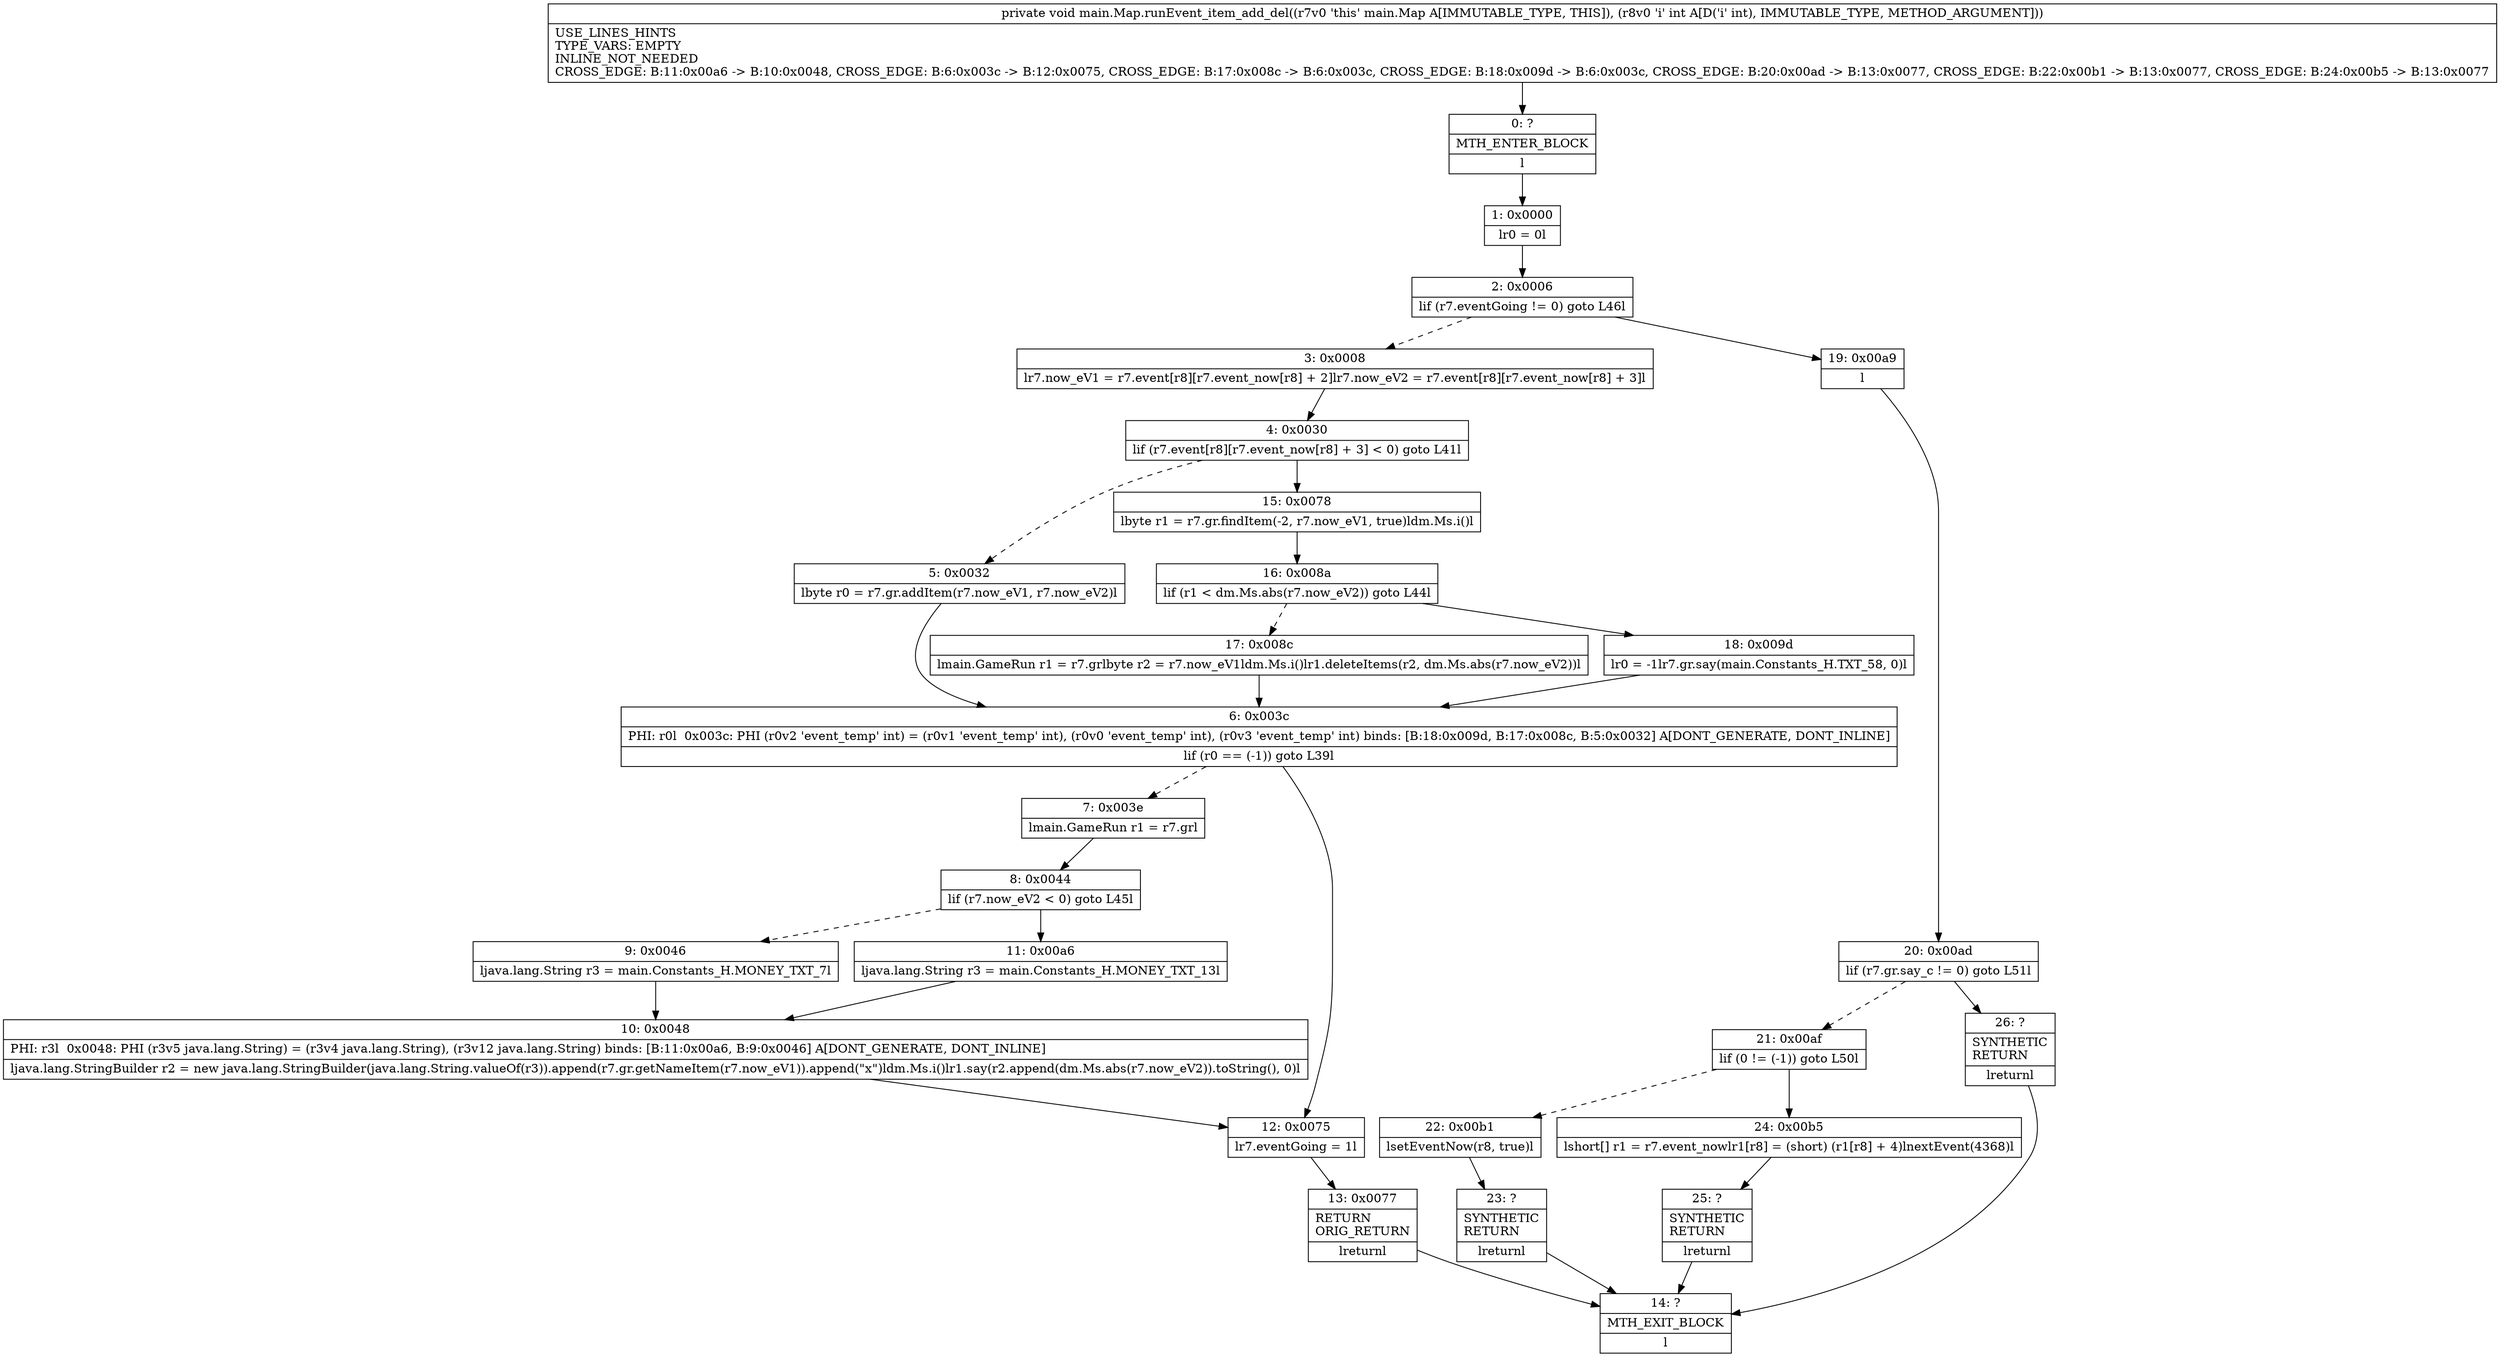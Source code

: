 digraph "CFG formain.Map.runEvent_item_add_del(I)V" {
Node_0 [shape=record,label="{0\:\ ?|MTH_ENTER_BLOCK\l|l}"];
Node_1 [shape=record,label="{1\:\ 0x0000|lr0 = 0l}"];
Node_2 [shape=record,label="{2\:\ 0x0006|lif (r7.eventGoing != 0) goto L46l}"];
Node_3 [shape=record,label="{3\:\ 0x0008|lr7.now_eV1 = r7.event[r8][r7.event_now[r8] + 2]lr7.now_eV2 = r7.event[r8][r7.event_now[r8] + 3]l}"];
Node_4 [shape=record,label="{4\:\ 0x0030|lif (r7.event[r8][r7.event_now[r8] + 3] \< 0) goto L41l}"];
Node_5 [shape=record,label="{5\:\ 0x0032|lbyte r0 = r7.gr.addItem(r7.now_eV1, r7.now_eV2)l}"];
Node_6 [shape=record,label="{6\:\ 0x003c|PHI: r0l  0x003c: PHI (r0v2 'event_temp' int) = (r0v1 'event_temp' int), (r0v0 'event_temp' int), (r0v3 'event_temp' int) binds: [B:18:0x009d, B:17:0x008c, B:5:0x0032] A[DONT_GENERATE, DONT_INLINE]\l|lif (r0 == (\-1)) goto L39l}"];
Node_7 [shape=record,label="{7\:\ 0x003e|lmain.GameRun r1 = r7.grl}"];
Node_8 [shape=record,label="{8\:\ 0x0044|lif (r7.now_eV2 \< 0) goto L45l}"];
Node_9 [shape=record,label="{9\:\ 0x0046|ljava.lang.String r3 = main.Constants_H.MONEY_TXT_7l}"];
Node_10 [shape=record,label="{10\:\ 0x0048|PHI: r3l  0x0048: PHI (r3v5 java.lang.String) = (r3v4 java.lang.String), (r3v12 java.lang.String) binds: [B:11:0x00a6, B:9:0x0046] A[DONT_GENERATE, DONT_INLINE]\l|ljava.lang.StringBuilder r2 = new java.lang.StringBuilder(java.lang.String.valueOf(r3)).append(r7.gr.getNameItem(r7.now_eV1)).append(\"x\")ldm.Ms.i()lr1.say(r2.append(dm.Ms.abs(r7.now_eV2)).toString(), 0)l}"];
Node_11 [shape=record,label="{11\:\ 0x00a6|ljava.lang.String r3 = main.Constants_H.MONEY_TXT_13l}"];
Node_12 [shape=record,label="{12\:\ 0x0075|lr7.eventGoing = 1l}"];
Node_13 [shape=record,label="{13\:\ 0x0077|RETURN\lORIG_RETURN\l|lreturnl}"];
Node_14 [shape=record,label="{14\:\ ?|MTH_EXIT_BLOCK\l|l}"];
Node_15 [shape=record,label="{15\:\ 0x0078|lbyte r1 = r7.gr.findItem(\-2, r7.now_eV1, true)ldm.Ms.i()l}"];
Node_16 [shape=record,label="{16\:\ 0x008a|lif (r1 \< dm.Ms.abs(r7.now_eV2)) goto L44l}"];
Node_17 [shape=record,label="{17\:\ 0x008c|lmain.GameRun r1 = r7.grlbyte r2 = r7.now_eV1ldm.Ms.i()lr1.deleteItems(r2, dm.Ms.abs(r7.now_eV2))l}"];
Node_18 [shape=record,label="{18\:\ 0x009d|lr0 = \-1lr7.gr.say(main.Constants_H.TXT_58, 0)l}"];
Node_19 [shape=record,label="{19\:\ 0x00a9|l}"];
Node_20 [shape=record,label="{20\:\ 0x00ad|lif (r7.gr.say_c != 0) goto L51l}"];
Node_21 [shape=record,label="{21\:\ 0x00af|lif (0 != (\-1)) goto L50l}"];
Node_22 [shape=record,label="{22\:\ 0x00b1|lsetEventNow(r8, true)l}"];
Node_23 [shape=record,label="{23\:\ ?|SYNTHETIC\lRETURN\l|lreturnl}"];
Node_24 [shape=record,label="{24\:\ 0x00b5|lshort[] r1 = r7.event_nowlr1[r8] = (short) (r1[r8] + 4)lnextEvent(4368)l}"];
Node_25 [shape=record,label="{25\:\ ?|SYNTHETIC\lRETURN\l|lreturnl}"];
Node_26 [shape=record,label="{26\:\ ?|SYNTHETIC\lRETURN\l|lreturnl}"];
MethodNode[shape=record,label="{private void main.Map.runEvent_item_add_del((r7v0 'this' main.Map A[IMMUTABLE_TYPE, THIS]), (r8v0 'i' int A[D('i' int), IMMUTABLE_TYPE, METHOD_ARGUMENT]))  | USE_LINES_HINTS\lTYPE_VARS: EMPTY\lINLINE_NOT_NEEDED\lCROSS_EDGE: B:11:0x00a6 \-\> B:10:0x0048, CROSS_EDGE: B:6:0x003c \-\> B:12:0x0075, CROSS_EDGE: B:17:0x008c \-\> B:6:0x003c, CROSS_EDGE: B:18:0x009d \-\> B:6:0x003c, CROSS_EDGE: B:20:0x00ad \-\> B:13:0x0077, CROSS_EDGE: B:22:0x00b1 \-\> B:13:0x0077, CROSS_EDGE: B:24:0x00b5 \-\> B:13:0x0077\l}"];
MethodNode -> Node_0;
Node_0 -> Node_1;
Node_1 -> Node_2;
Node_2 -> Node_3[style=dashed];
Node_2 -> Node_19;
Node_3 -> Node_4;
Node_4 -> Node_5[style=dashed];
Node_4 -> Node_15;
Node_5 -> Node_6;
Node_6 -> Node_7[style=dashed];
Node_6 -> Node_12;
Node_7 -> Node_8;
Node_8 -> Node_9[style=dashed];
Node_8 -> Node_11;
Node_9 -> Node_10;
Node_10 -> Node_12;
Node_11 -> Node_10;
Node_12 -> Node_13;
Node_13 -> Node_14;
Node_15 -> Node_16;
Node_16 -> Node_17[style=dashed];
Node_16 -> Node_18;
Node_17 -> Node_6;
Node_18 -> Node_6;
Node_19 -> Node_20;
Node_20 -> Node_21[style=dashed];
Node_20 -> Node_26;
Node_21 -> Node_22[style=dashed];
Node_21 -> Node_24;
Node_22 -> Node_23;
Node_23 -> Node_14;
Node_24 -> Node_25;
Node_25 -> Node_14;
Node_26 -> Node_14;
}

